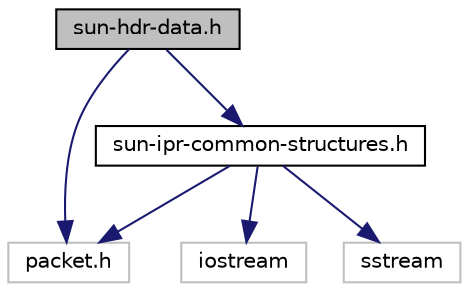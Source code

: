 digraph "sun-hdr-data.h"
{
 // LATEX_PDF_SIZE
  edge [fontname="Helvetica",fontsize="10",labelfontname="Helvetica",labelfontsize="10"];
  node [fontname="Helvetica",fontsize="10",shape=record];
  Node1 [label="sun-hdr-data.h",height=0.2,width=0.4,color="black", fillcolor="grey75", style="filled", fontcolor="black",tooltip="Provides the Data Messages header description."];
  Node1 -> Node2 [color="midnightblue",fontsize="10",style="solid",fontname="Helvetica"];
  Node2 [label="sun-ipr-common-structures.h",height=0.2,width=0.4,color="black", fillcolor="white", style="filled",URL="$sun-ipr-common-structures_8h.html",tooltip="Common structures and definition used by SUN."];
  Node2 -> Node3 [color="midnightblue",fontsize="10",style="solid",fontname="Helvetica"];
  Node3 [label="packet.h",height=0.2,width=0.4,color="grey75", fillcolor="white", style="filled",tooltip=" "];
  Node2 -> Node4 [color="midnightblue",fontsize="10",style="solid",fontname="Helvetica"];
  Node4 [label="iostream",height=0.2,width=0.4,color="grey75", fillcolor="white", style="filled",tooltip=" "];
  Node2 -> Node5 [color="midnightblue",fontsize="10",style="solid",fontname="Helvetica"];
  Node5 [label="sstream",height=0.2,width=0.4,color="grey75", fillcolor="white", style="filled",tooltip=" "];
  Node1 -> Node3 [color="midnightblue",fontsize="10",style="solid",fontname="Helvetica"];
}
